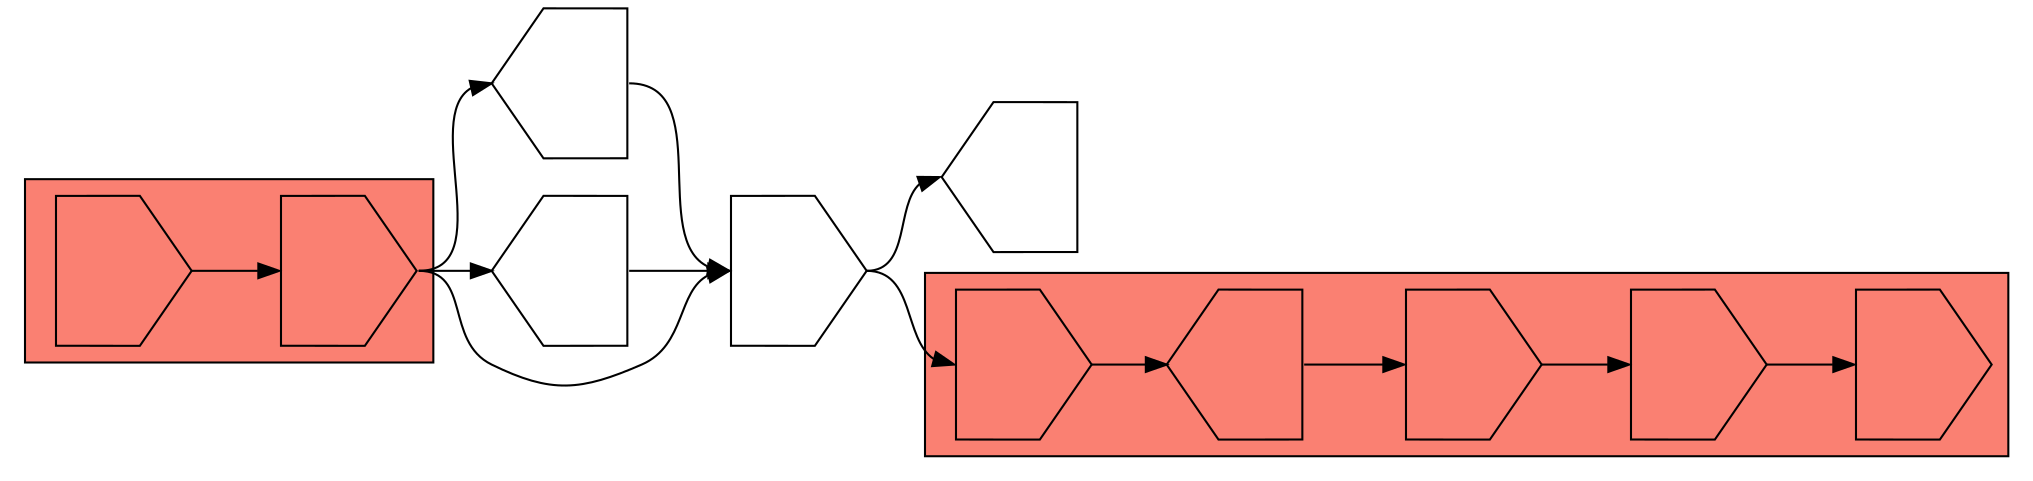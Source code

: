 digraph asm {
	rotate=90;
	edge [headport=n,tailport=s];
subgraph cluster_C10320_10695_3011_7563_16673 {
	10320 [label="",height=1,width=1,shape=invhouse];
	10695 [label="",height=1,width=1,shape=house];
	3011 [label="",height=1,width=1,shape=invhouse];
	7563 [label="",height=1,width=1,shape=invhouse];
	16673 [label="",height=1,width=1,shape=invhouse];
	style=filled;
	fillcolor=salmon;
}
subgraph cluster_C16530_111 {
	16530 [label="",height=1,width=1,shape=invhouse];
	111 [label="",height=1,width=1,shape=invhouse];
	style=filled;
	fillcolor=salmon;
}
	3529 [label="",height=1,width=1,shape=invhouse];
	14293 [label="",height=1,width=1,shape=house];
	15671 [label="",height=1,width=1,shape=house];
	16007 [label="",height=1,width=1,shape=house];
	10320 -> 10695
	10695 -> 3011
	3011 -> 7563
	7563 -> 16673
	3529 -> 10320
	3529 -> 14293
	111 -> 3529
	111 -> 15671
	111 -> 16007
	15671 -> 3529
	16007 -> 3529
	16530 -> 111
}